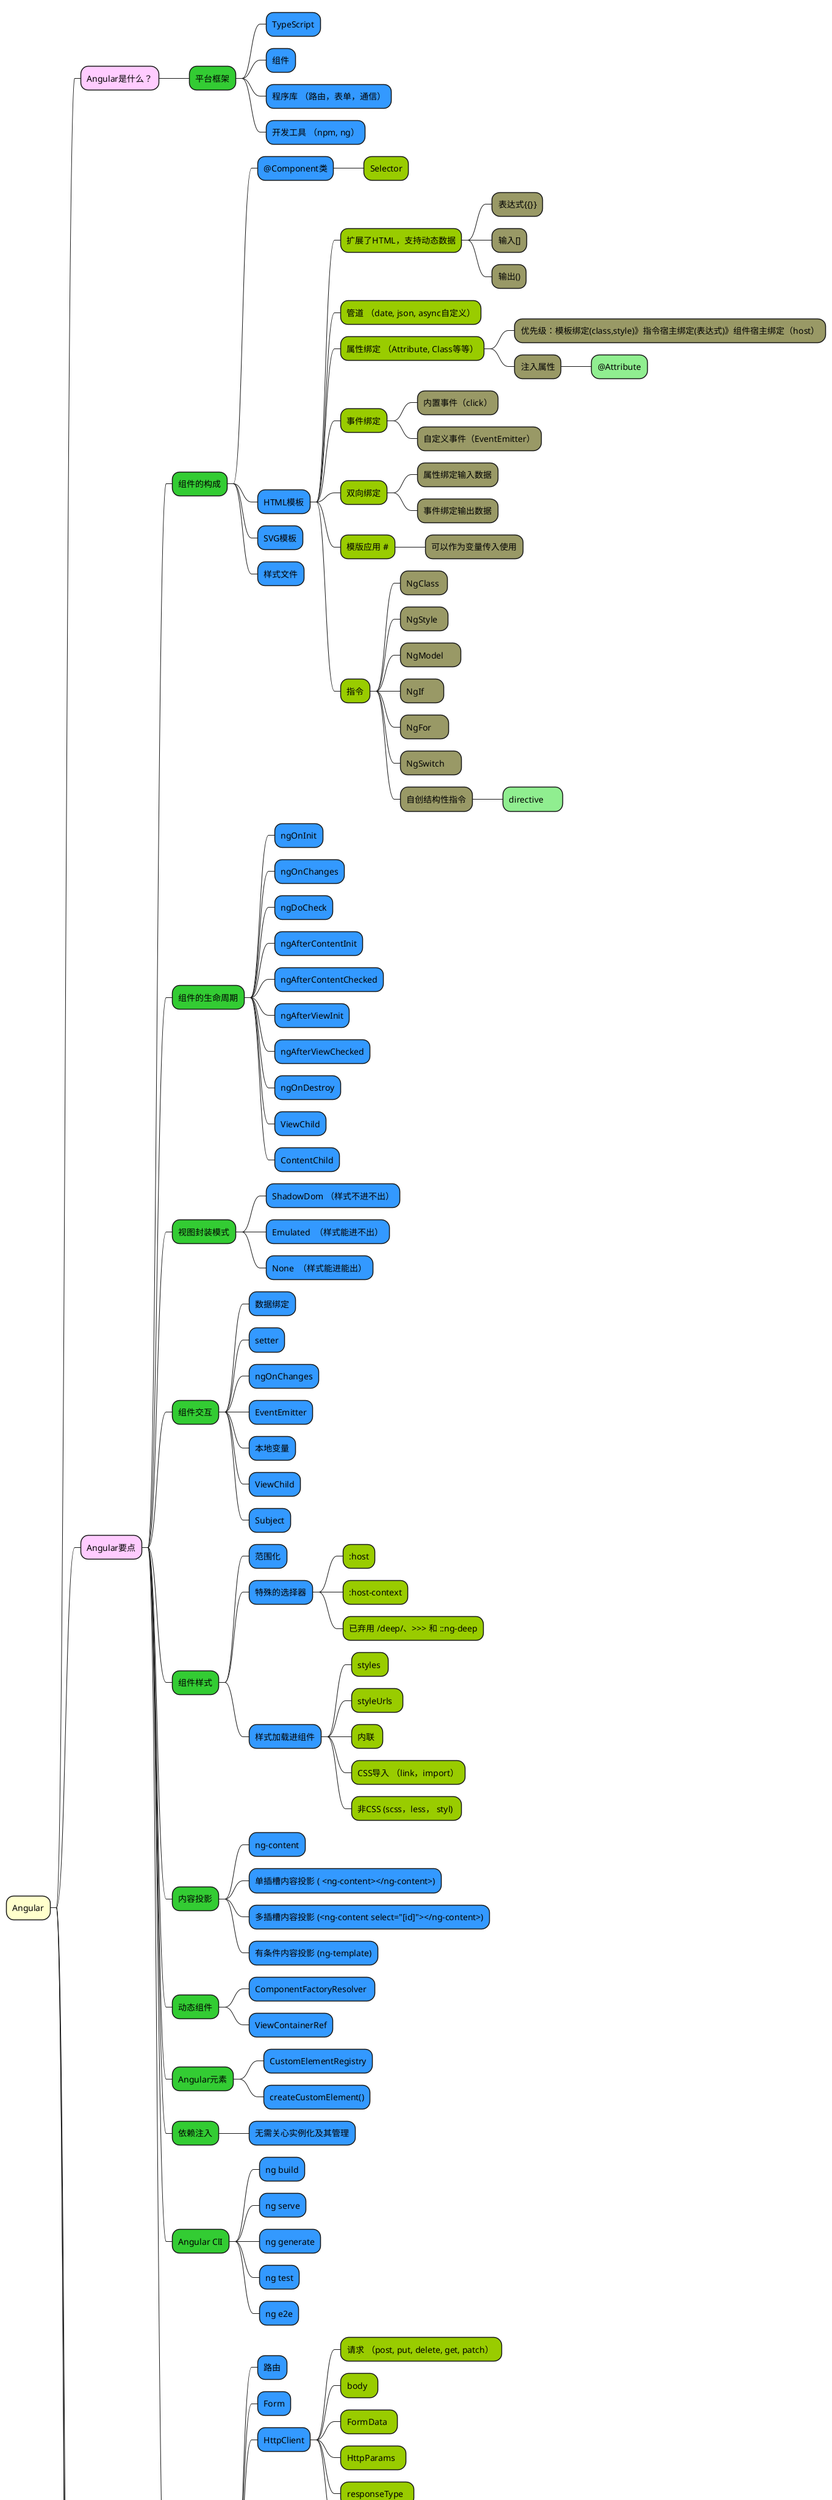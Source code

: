 @startmindmap
<style>
mindmapDiagram {
    node {
        BackgroundColor lightGreen
    }
    :depth(0) {
        BackGroundColor #ffffcc
    }
    :depth(1) {
        BackGroundColor #ffccff
    }
    :depth(2) {
        BackGroundColor #33cc33
    }
    :depth(3) {
        BackGroundColor #3399ff
    }
    :depth(4) {
        BackGroundColor #99cc00
    }
    :depth(5) {
        BackGroundColor #999966
    }
    boxless {
        FontColor darkgreen
    }
}
</style>
* Angular
** Angular是什么？
*** 平台框架
**** TypeScript
**** 组件
**** 程序库 （路由，表单，通信）
**** 开发工具 （npm, ng）
** Angular要点
*** 组件的构成
**** @Component类
***** Selector
**** HTML模板
***** 扩展了HTML，支持动态数据
****** 表达式{{}}
****** 输入[]
****** 输出()
***** 管道 （date, json, async自定义）
***** 属性绑定 （Attribute, Class等等）
****** 优先级：模板绑定(class,style)》指令宿主绑定(表达式)》组件宿主绑定（host）
****** 注入属性
******* @Attribute
***** 事件绑定
****** 内置事件（click）
****** 自定义事件（EventEmitter）
***** 双向绑定
****** 属性绑定输入数据
****** 事件绑定输出数据
***** 模版应用 #
****** 可以作为变量传入使用
***** 指令
****** NgClass 
****** NgStyle  
****** NgModel     
****** NgIf      
****** NgFor     
****** NgSwitch     
****** 自创结构性指令
******* directive      
**** SVG模板
**** 样式文件
*** 组件的生命周期
**** ngOnInit
**** ngOnChanges
**** ngDoCheck
**** ngAfterContentInit
**** ngAfterContentChecked
**** ngAfterViewInit
**** ngAfterViewChecked
**** ngOnDestroy
**** ViewChild
**** ContentChild
*** 视图封装模式
**** ShadowDom （样式不进不出）
**** Emulated  （样式能进不出）
**** None  （样式能进能出）
*** 组件交互
**** 数据绑定
**** setter
**** ngOnChanges
**** EventEmitter
**** 本地变量
**** ViewChild
**** Subject
*** 组件样式
**** 范围化
**** 特殊的选择器
***** :host
***** :host-context
***** 已弃用 /deep/、>>> 和 ::ng-deep
**** 样式加载进组件
***** styles 
***** styleUrls  
***** 内联 
***** CSS导入 （link，import）
***** 非CSS (scss，less， styl) 
*** 内容投影
**** ng-content
**** 单插槽内容投影 ( <ng-content></ng-content>)
**** 多插槽内容投影 (<ng-content select="[id]"></ng-content>)
**** 有条件内容投影 (ng-template)
*** 动态组件
**** ComponentFactoryResolver 
**** ViewContainerRef
*** Angular元素
**** CustomElementRegistry
**** createCustomElement()
*** 依赖注入
**** 无需关心实例化及其管理
*** Angular ClI
**** ng build
**** ng serve
**** ng generate
**** ng test
**** ng e2e
*** 自带程序库
**** 路由
**** Form
**** HttpClient
***** 请求 （post, put, delete, get, patch） 
***** body  
***** FormData  
***** HttpParams  
***** responseType  
***** HttpInterceptor 
**** Animation
***** animations->trigger->state->style
***** transition->animate
***** :leave, :enter, :increment, :decrement
***** query()
***** stagger()
***** sequence()
***** 可复用动画useAnimation
**** Service Worker 与 PWA
***** ng add @angular/pwa
***** ngsw-config.json
***** 缓存
**** Web Manifest
**** schematics-代码生成器
** Angular快速入门
*** 搭建环境
**** nodejs
**** npm
**** 安装angular/cli
***** npm install -g @angular/cli
**** 创建工程
***** ng new
**** 运行
***** ng serve --open
**** 部署应用
***** ng build
***** 任何Web服务器上 （nodejs, java, .Net等等）
*** 常见的程序结构
**** <app-root>
**** <app-toolbar>
**** <app-content>
*** 数据管理
**** Input
**** Output
**** Service
*** 页面路由
**** RouterModule
**** Router
***** path->component
**** 路由数据
***** route.snapshot.paramMap
*** 页面数据
**** 表单 FormBuilder
**** 双向数据绑定
** Angular本地化
*** i18n
*** ngx-translate
** Angular Observables
*** EventEmitter
*** HTTP
*** Async 管道
*** Router
**** NavigationStart等等
@endmindmap